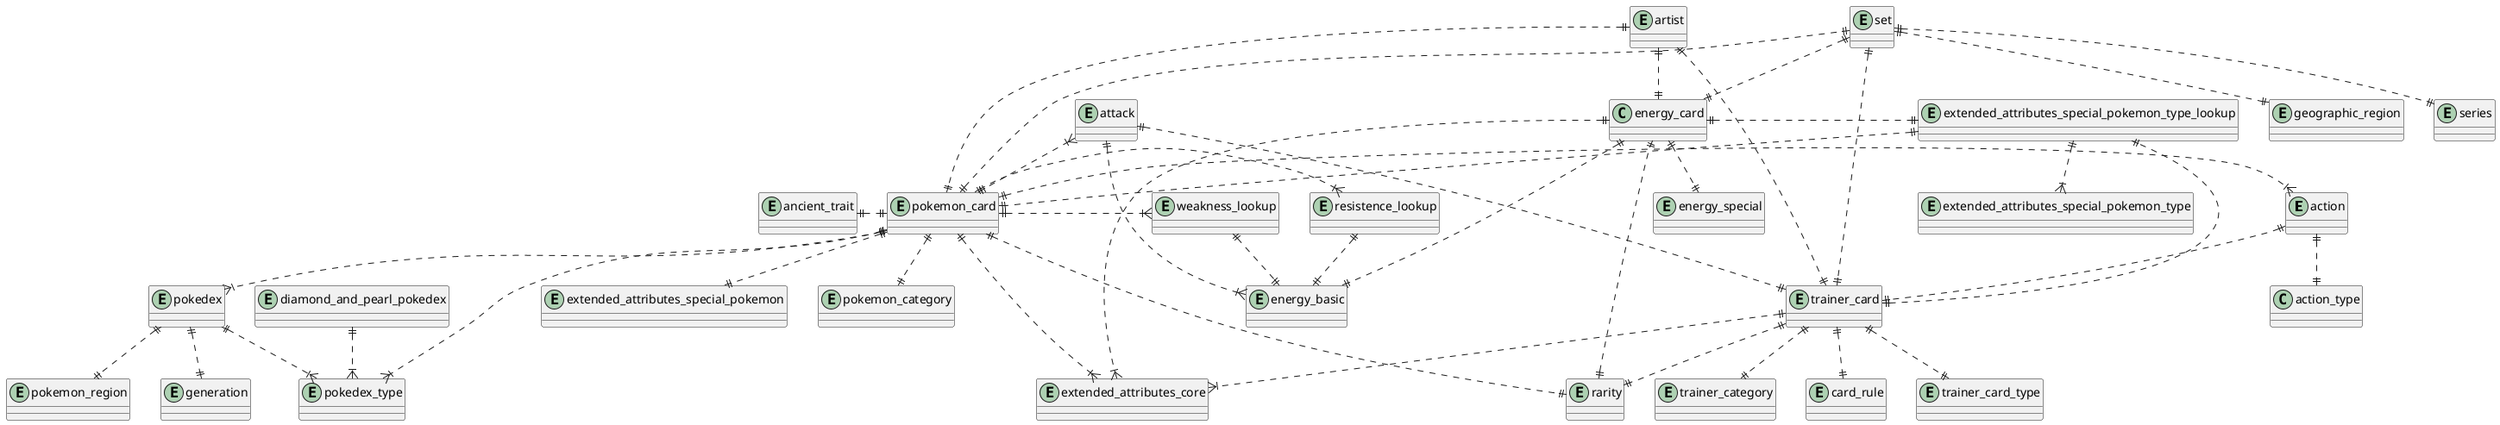 @startuml database-full-relationships

entity "action" as action {}
entity "ancient_trait" as ancient_trait {}
entity "artist" as artist {}
entity "attack" as attack {}
entity "card_rule" as card_rule {}
entity "diamond_and_pearl_pokedex" as diamond_and_pearl_pokedex {}
entity "energy_basic" as energy_basic {}
entity "energy_special" as energy_special {}
entity "extended_attributes_core" as extended_attributes_core {}
entity "extended_attributes_special_pokemon" as extended_attributes_special_pokemon {}
entity "extended_attributes_special_pokemon_type" as extended_attributes_special_pokemon_type {}
entity "extended_attributes_special_pokemon_type_lookup" as extended_attributes_special_pokemon_type_lookup {}
entity "generation" as generation {}
entity "geographic_region" as geographic_region {}
entity "pokedex" as pokedex {}
entity "pokedex_type" as pokedex_type {}
entity "pokemon_region" as pokemon_region {}
entity "pokemon_card" as pokemon_card {}
entity "pokemon_category" as pokemon_category {}
entity "rarity" as rarity {}
entity "resistence_lookup" as resistence_lookup {}
entity "set" as set {}
entity "series" as series {}
entity "trainer_card" as trainer_card {}
entity "trainer_card_type" as trainer_card_type {}
entity "trainer_category" as trainer_category {}
entity "weakness_lookup" as weakness_lookup {}

attack ||..|{ energy_basic

action ||..|| action_type

diamond_and_pearl_pokedex ||..|{ pokedex_type

energy_card ||..up|| artist
energy_card ||..|| energy_basic
energy_card ||..|| energy_special
energy_card ||..|{ extended_attributes_core
energy_card ||..right|| extended_attributes_special_pokemon_type_lookup
energy_card ||..up|| rarity
energy_card ||..up|| set

extended_attributes_special_pokemon_type_lookup ||..|{ extended_attributes_special_pokemon_type

pokemon_card ||..right|{ action
pokemon_card ||..left|| ancient_trait
pokemon_card ||..up|| artist
pokemon_card ||..up|{ attack
pokemon_card ||..|{ extended_attributes_core
pokemon_card ||..|| extended_attributes_special_pokemon
pokemon_card ||..up|| extended_attributes_special_pokemon_type_lookup
pokemon_card ||..|{ pokedex
pokemon_card ||..down|{ pokedex_type
pokemon_card ||..down|| pokemon_category
pokemon_card ||..down|| rarity
pokemon_card ||..left|{ resistence_lookup
pokemon_card ||..right|| set
pokemon_card ||..right|{ weakness_lookup

pokedex ||..|{ pokedex_type
pokedex ||..|| pokemon_region
pokedex ||..|| generation

resistence_lookup ||..|| energy_basic

set ||..|| geographic_region
set ||..|| series

trainer_card ||..up|| action
trainer_card ||..up|| artist
trainer_card ||..up|| attack
trainer_card ||..|{ extended_attributes_core
trainer_card ||..right|| extended_attributes_special_pokemon_type_lookup
trainer_card ||..|| rarity
trainer_card ||..up|| set
trainer_card ||..|| trainer_card_type
trainer_card ||..|| trainer_category
trainer_card ||..|| card_rule

weakness_lookup ||..|| energy_basic

@enduml